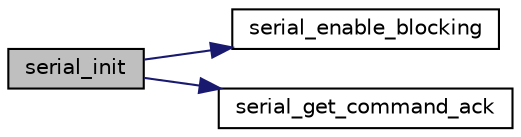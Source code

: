 digraph "serial_init"
{
 // INTERACTIVE_SVG=YES
  edge [fontname="Helvetica",fontsize="10",labelfontname="Helvetica",labelfontsize="10"];
  node [fontname="Helvetica",fontsize="10",shape=record];
  rankdir="LR";
  Node1 [label="serial_init",height=0.2,width=0.4,color="black", fillcolor="grey75", style="filled", fontcolor="black"];
  Node1 -> Node2 [color="midnightblue",fontsize="10",style="solid",fontname="Helvetica"];
  Node2 [label="serial_enable_blocking",height=0.2,width=0.4,color="black", fillcolor="white", style="filled",URL="$dc/de2/a00024.html#af15ca641f181de14f789d97b00c367ef",tooltip="Init function for srv_serial service. "];
  Node1 -> Node3 [color="midnightblue",fontsize="10",style="solid",fontname="Helvetica"];
  Node3 [label="serial_get_command_ack",height=0.2,width=0.4,color="black", fillcolor="white", style="filled",URL="$dc/de2/a00024.html#a7fc7421ed15d6e4516e9878e7455d715",tooltip="Function which marks serial buffer as processed, so new command can be taken. "];
}
